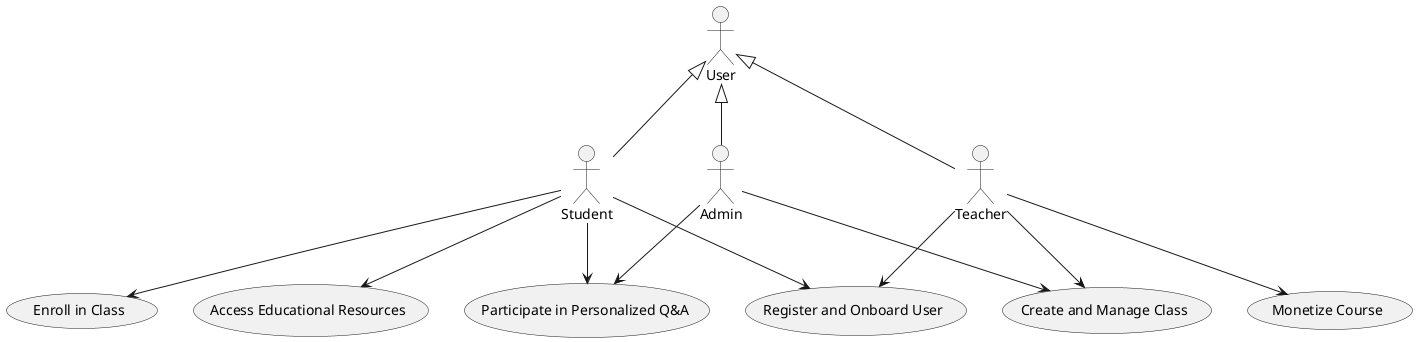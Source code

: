 @startuml
actor User
actor Teacher
actor Student
actor Admin

User <|-- Teacher
User <|-- Student
User <|-- Admin

usecase "Register and Onboard User" as UC1
usecase "Create and Manage Class" as UC2
usecase "Enroll in Class" as UC3
usecase "Participate in Personalized Q&A" as UC4
usecase "Access Educational Resources" as UC5
usecase "Monetize Course" as UC6

Teacher --> UC1
Teacher --> UC2
Teacher --> UC6

Student --> UC1
Student --> UC3
Student --> UC4
Student --> UC5

Admin --> UC2
Admin --> UC4
@enduml

